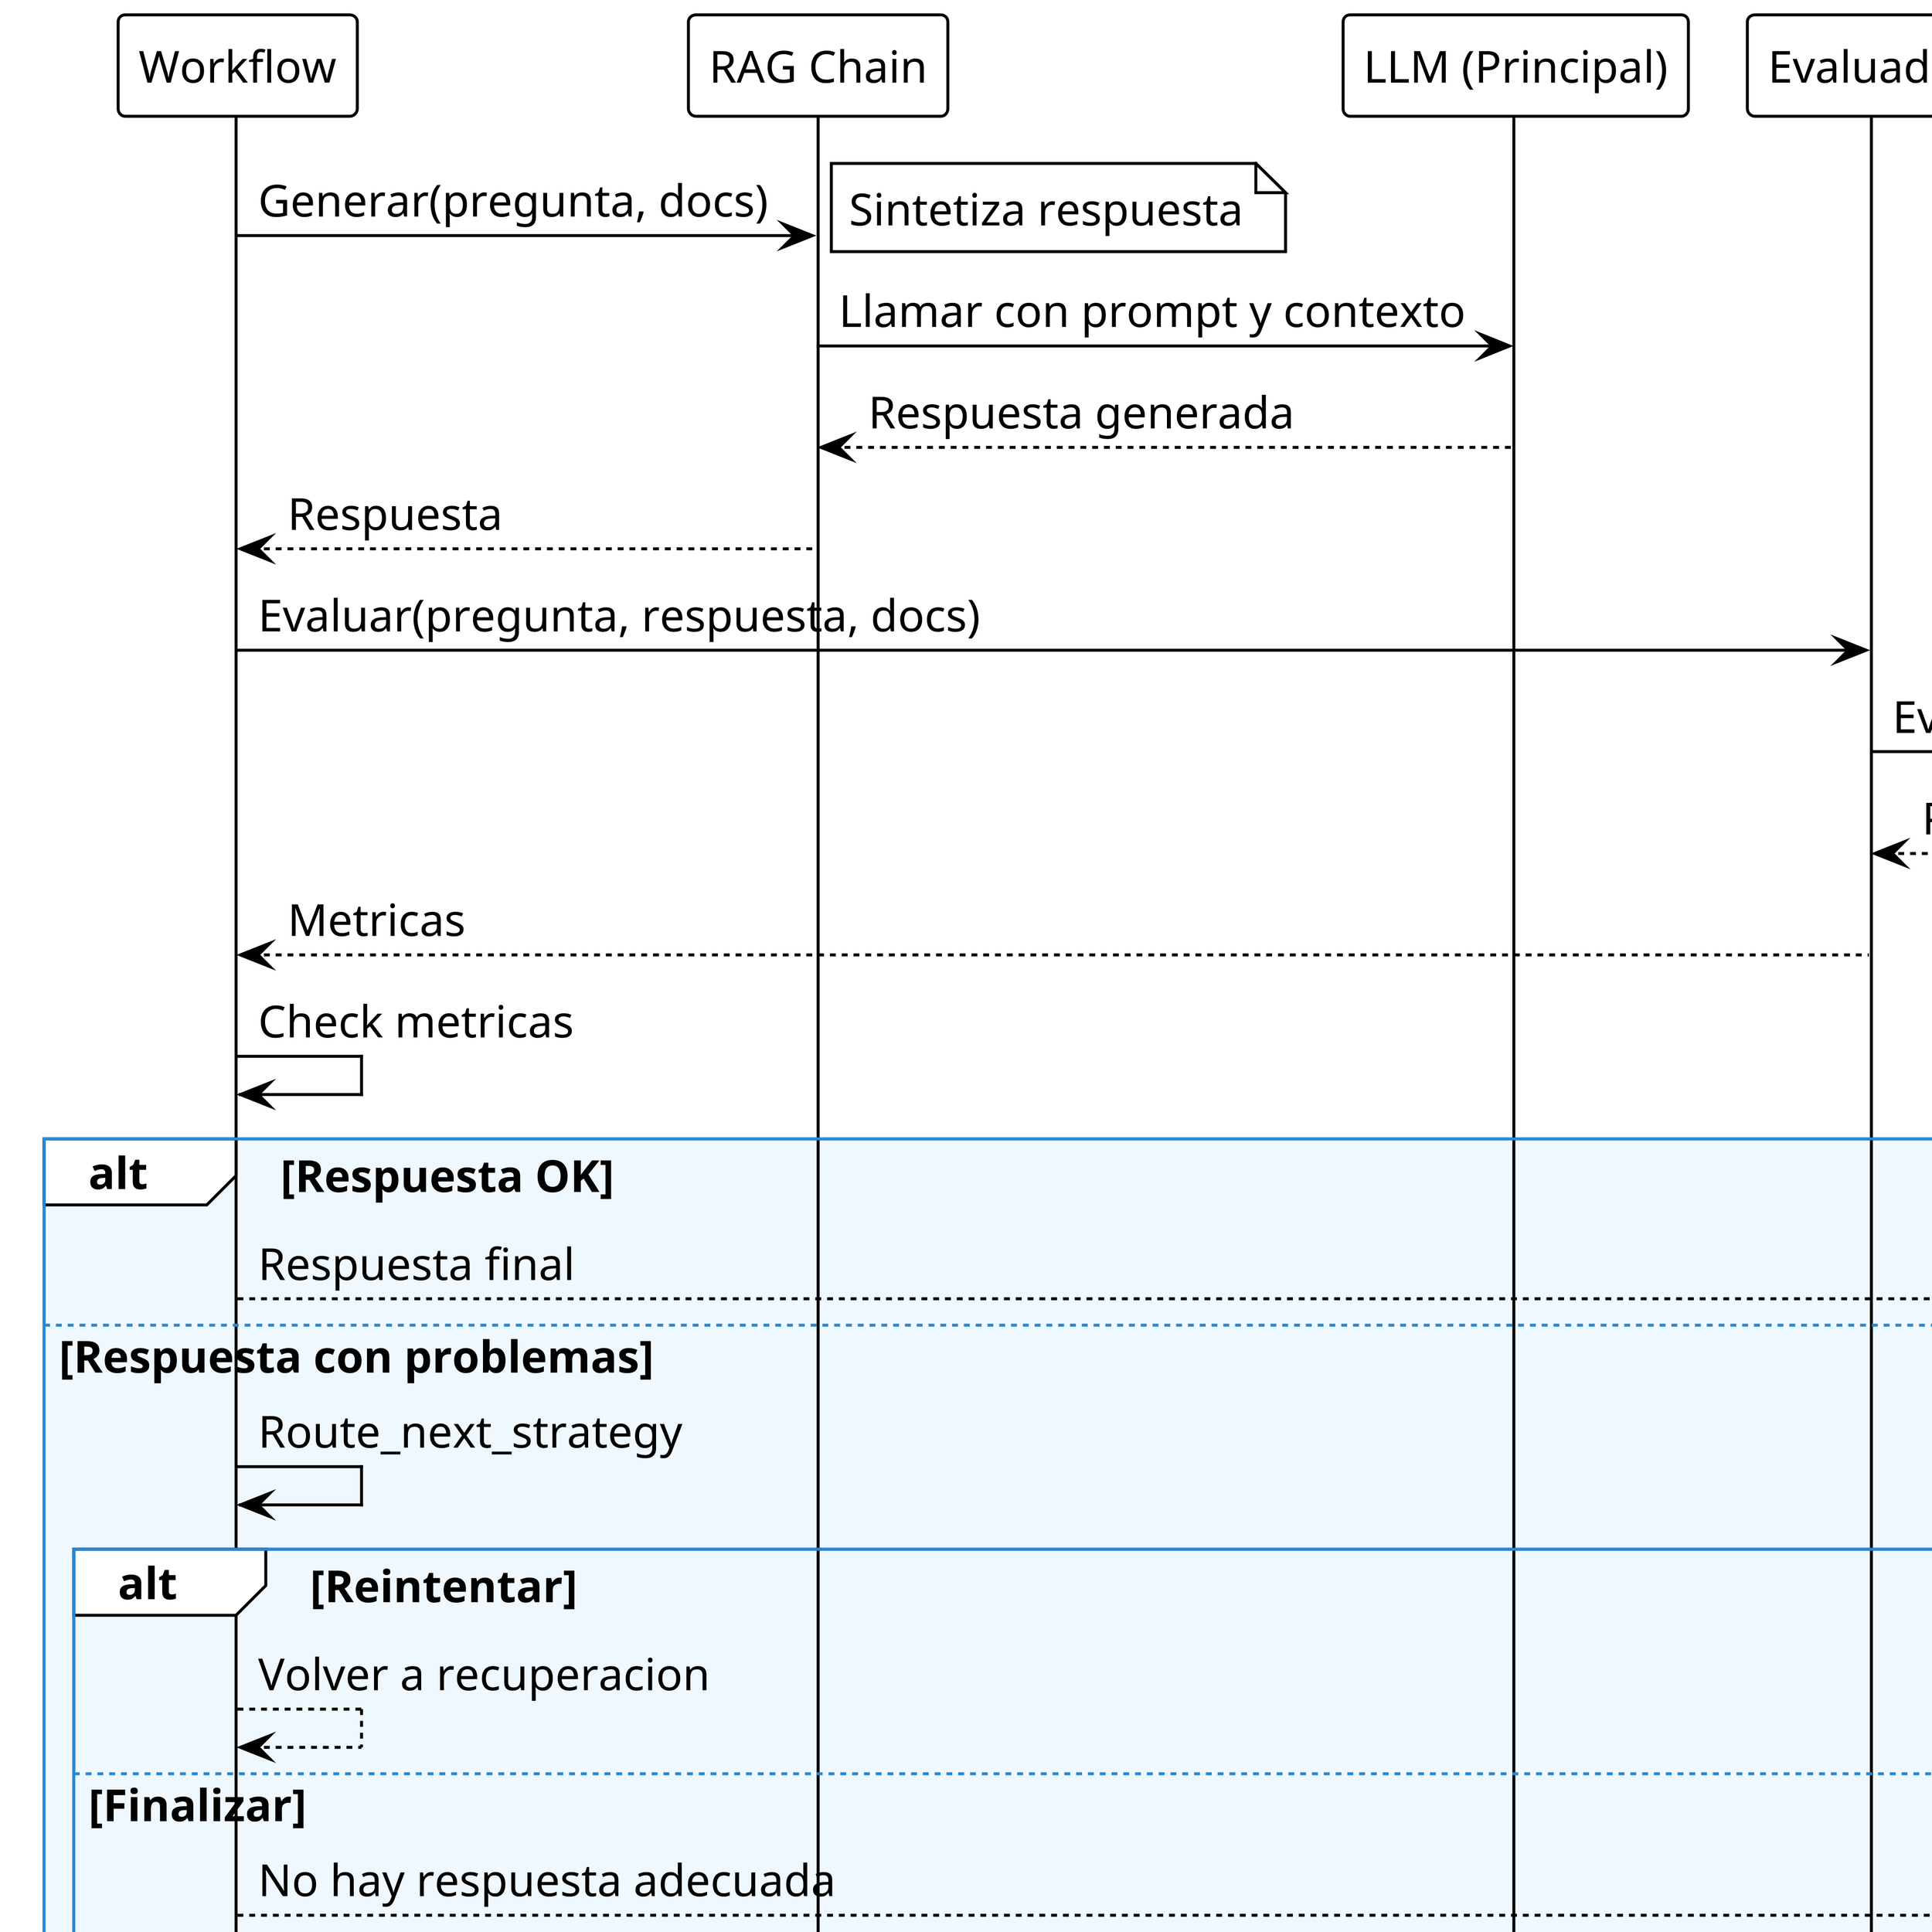 @startuml
!theme plain
skinparam {
    dpi 600
    shadowing false
    backgroundColor transparent
    defaultFontName "Arial"
    defaultFontSize 15
    sequenceArrowThickness 1
    sequenceParticipant {
        padding 5
    }
    package {
        borderColor #2688d4
        backgroundColor #f0f8ff
    }
    database {
        borderColor #2688d4
        backgroundColor #add8e6
    }
}


participant "Workflow" as Workflow
participant "RAG Chain" as RAGChain
participant "LLM (Principal)" as LLM
participant "Evaluador" as Evaluator
participant "LLM (Eval)" as LLM_Eval
participant "Usuario" as User

Workflow -> RAGChain: Generar(pregunta, docs)
note right: Sintetiza respuesta

RAGChain -> LLM: Llamar con prompt y contexto
LLM --> RAGChain: Respuesta generada
RAGChain --> Workflow: Respuesta

Workflow -> Evaluator: Evaluar(pregunta, respuesta, docs)

Evaluator -> LLM_Eval: Evaluar metricas
LLM_Eval --> Evaluator: Puntuaciones
Evaluator --> Workflow: Metricas

Workflow -> Workflow: Check metricas

alt Respuesta OK
    Workflow --> User: Respuesta final
else Respuesta con problemas
    Workflow -> Workflow: Route_next_strategy
    alt Reintentar
        Workflow --> Workflow: Volver a recuperacion
    else Finalizar
        Workflow --> User: No hay respuesta adecuada
    end
end

@enduml
